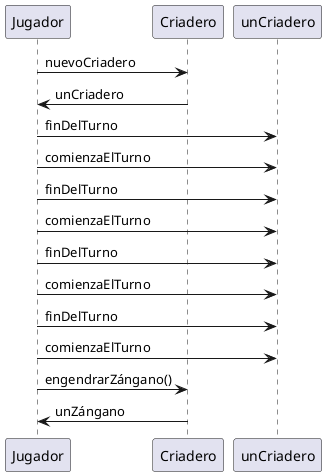 @startuml
'https://plantuml.com/sequence-diagram

Jugador -> Criadero: nuevoCriadero
Criadero -> Jugador: unCriadero

Jugador -> unCriadero: finDelTurno
Jugador -> unCriadero: comienzaElTurno

Jugador -> unCriadero: finDelTurno
Jugador -> unCriadero: comienzaElTurno

Jugador -> unCriadero: finDelTurno
Jugador -> unCriadero: comienzaElTurno

Jugador -> unCriadero: finDelTurno
Jugador -> unCriadero: comienzaElTurno

Jugador ->Criadero: engendrarZángano()
Criadero -> Jugador: unZángano

@enduml